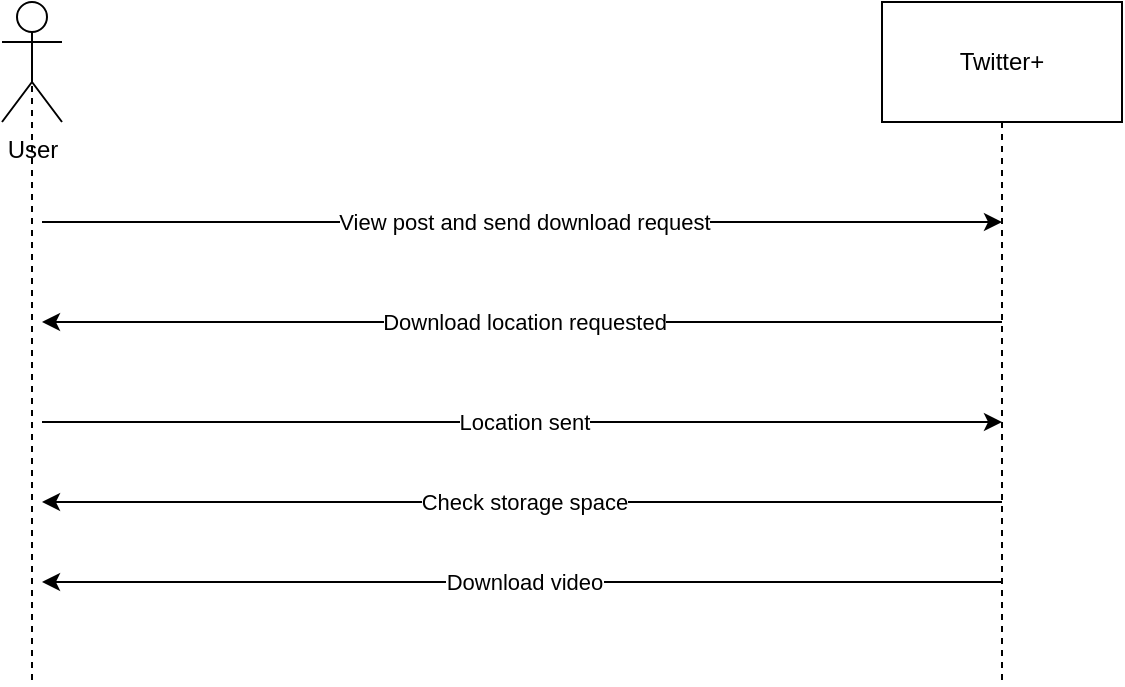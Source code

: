 <mxfile version="22.1.4" type="google" pages="6">
  <diagram name="Download Videos" id="Gq8xkCAkM3e5P2QnkDjX">
    <mxGraphModel grid="1" page="1" gridSize="10" guides="1" tooltips="1" connect="1" arrows="1" fold="1" pageScale="1" pageWidth="850" pageHeight="1100" math="0" shadow="0">
      <root>
        <mxCell id="0" />
        <mxCell id="1" parent="0" />
        <mxCell id="tdyhBh7N-e65IhIa8cVf-4" style="edgeStyle=orthogonalEdgeStyle;rounded=0;orthogonalLoop=1;jettySize=auto;html=1;exitX=0.5;exitY=0.5;exitDx=0;exitDy=0;exitPerimeter=0;dashed=1;endArrow=none;endFill=0;" edge="1" parent="1" source="tdyhBh7N-e65IhIa8cVf-1">
          <mxGeometry relative="1" as="geometry">
            <mxPoint x="135" y="650" as="targetPoint" />
          </mxGeometry>
        </mxCell>
        <mxCell id="tdyhBh7N-e65IhIa8cVf-1" value="User" style="shape=umlActor;verticalLabelPosition=bottom;verticalAlign=top;html=1;outlineConnect=0;" vertex="1" parent="1">
          <mxGeometry x="120" y="310" width="30" height="60" as="geometry" />
        </mxCell>
        <mxCell id="tdyhBh7N-e65IhIa8cVf-5" style="edgeStyle=orthogonalEdgeStyle;rounded=0;orthogonalLoop=1;jettySize=auto;html=1;exitX=0.5;exitY=1;exitDx=0;exitDy=0;dashed=1;endArrow=none;endFill=0;" edge="1" parent="1" source="tdyhBh7N-e65IhIa8cVf-3">
          <mxGeometry relative="1" as="geometry">
            <mxPoint x="620" y="650" as="targetPoint" />
          </mxGeometry>
        </mxCell>
        <mxCell id="tdyhBh7N-e65IhIa8cVf-3" value="Twitter+" style="rounded=0;whiteSpace=wrap;html=1;" vertex="1" parent="1">
          <mxGeometry x="560" y="310" width="120" height="60" as="geometry" />
        </mxCell>
        <mxCell id="tdyhBh7N-e65IhIa8cVf-6" value="" style="endArrow=classic;html=1;rounded=0;endFill=1;" edge="1" parent="1">
          <mxGeometry width="50" height="50" relative="1" as="geometry">
            <mxPoint x="140" y="420" as="sourcePoint" />
            <mxPoint x="620" y="420" as="targetPoint" />
          </mxGeometry>
        </mxCell>
        <mxCell id="tdyhBh7N-e65IhIa8cVf-8" value="View post and send download request" style="edgeLabel;html=1;align=center;verticalAlign=middle;resizable=0;points=[];" connectable="0" vertex="1" parent="tdyhBh7N-e65IhIa8cVf-6">
          <mxGeometry x="0.002" relative="1" as="geometry">
            <mxPoint as="offset" />
          </mxGeometry>
        </mxCell>
        <mxCell id="tdyhBh7N-e65IhIa8cVf-9" value="" style="endArrow=none;html=1;rounded=0;endFill=0;startArrow=classic;startFill=1;" edge="1" parent="1">
          <mxGeometry width="50" height="50" relative="1" as="geometry">
            <mxPoint x="140" y="470" as="sourcePoint" />
            <mxPoint x="620" y="470" as="targetPoint" />
          </mxGeometry>
        </mxCell>
        <mxCell id="tdyhBh7N-e65IhIa8cVf-10" value="Download location requested" style="edgeLabel;html=1;align=center;verticalAlign=middle;resizable=0;points=[];" connectable="0" vertex="1" parent="tdyhBh7N-e65IhIa8cVf-9">
          <mxGeometry x="0.002" relative="1" as="geometry">
            <mxPoint as="offset" />
          </mxGeometry>
        </mxCell>
        <mxCell id="tdyhBh7N-e65IhIa8cVf-11" value="" style="endArrow=classic;html=1;rounded=0;endFill=1;" edge="1" parent="1">
          <mxGeometry width="50" height="50" relative="1" as="geometry">
            <mxPoint x="140" y="520" as="sourcePoint" />
            <mxPoint x="620" y="520" as="targetPoint" />
          </mxGeometry>
        </mxCell>
        <mxCell id="tdyhBh7N-e65IhIa8cVf-12" value="Location sent" style="edgeLabel;html=1;align=center;verticalAlign=middle;resizable=0;points=[];" connectable="0" vertex="1" parent="tdyhBh7N-e65IhIa8cVf-11">
          <mxGeometry x="0.002" relative="1" as="geometry">
            <mxPoint as="offset" />
          </mxGeometry>
        </mxCell>
        <mxCell id="tdyhBh7N-e65IhIa8cVf-13" value="" style="endArrow=none;html=1;rounded=0;endFill=0;startArrow=classic;startFill=1;" edge="1" parent="1">
          <mxGeometry width="50" height="50" relative="1" as="geometry">
            <mxPoint x="140" y="560" as="sourcePoint" />
            <mxPoint x="620" y="560" as="targetPoint" />
          </mxGeometry>
        </mxCell>
        <mxCell id="tdyhBh7N-e65IhIa8cVf-14" value="Check storage space" style="edgeLabel;html=1;align=center;verticalAlign=middle;resizable=0;points=[];" connectable="0" vertex="1" parent="tdyhBh7N-e65IhIa8cVf-13">
          <mxGeometry x="0.002" relative="1" as="geometry">
            <mxPoint as="offset" />
          </mxGeometry>
        </mxCell>
        <mxCell id="tdyhBh7N-e65IhIa8cVf-17" value="" style="endArrow=none;html=1;rounded=0;endFill=0;startArrow=classic;startFill=1;" edge="1" parent="1">
          <mxGeometry width="50" height="50" relative="1" as="geometry">
            <mxPoint x="140" y="600" as="sourcePoint" />
            <mxPoint x="620" y="600" as="targetPoint" />
          </mxGeometry>
        </mxCell>
        <mxCell id="tdyhBh7N-e65IhIa8cVf-18" value="Download video" style="edgeLabel;html=1;align=center;verticalAlign=middle;resizable=0;points=[];" connectable="0" vertex="1" parent="tdyhBh7N-e65IhIa8cVf-17">
          <mxGeometry x="0.002" relative="1" as="geometry">
            <mxPoint as="offset" />
          </mxGeometry>
        </mxCell>
      </root>
    </mxGraphModel>
  </diagram>
  <diagram id="24CE7Ab8gwlL9sffx7JT" name="Post Tweet">
    <mxGraphModel grid="1" page="1" gridSize="10" guides="1" tooltips="1" connect="1" arrows="1" fold="1" pageScale="1" pageWidth="850" pageHeight="1100" math="0" shadow="0">
      <root>
        <mxCell id="0" />
        <mxCell id="1" parent="0" />
        <mxCell id="6vGV45o3yZPKJ9y4wPBN-1" style="edgeStyle=orthogonalEdgeStyle;rounded=0;orthogonalLoop=1;jettySize=auto;html=1;exitX=0.5;exitY=0.5;exitDx=0;exitDy=0;exitPerimeter=0;dashed=1;endArrow=none;endFill=0;" edge="1" parent="1" source="6vGV45o3yZPKJ9y4wPBN-2">
          <mxGeometry relative="1" as="geometry">
            <mxPoint x="175" y="420" as="targetPoint" />
          </mxGeometry>
        </mxCell>
        <mxCell id="6vGV45o3yZPKJ9y4wPBN-2" value="User" style="shape=umlActor;verticalLabelPosition=bottom;verticalAlign=top;html=1;outlineConnect=0;" vertex="1" parent="1">
          <mxGeometry x="160" y="80" width="30" height="60" as="geometry" />
        </mxCell>
        <mxCell id="6vGV45o3yZPKJ9y4wPBN-3" style="edgeStyle=orthogonalEdgeStyle;rounded=0;orthogonalLoop=1;jettySize=auto;html=1;exitX=0.5;exitY=1;exitDx=0;exitDy=0;dashed=1;endArrow=none;endFill=0;" edge="1" parent="1" source="6vGV45o3yZPKJ9y4wPBN-4">
          <mxGeometry relative="1" as="geometry">
            <mxPoint x="660" y="420" as="targetPoint" />
          </mxGeometry>
        </mxCell>
        <mxCell id="6vGV45o3yZPKJ9y4wPBN-4" value="Twitter+" style="rounded=0;whiteSpace=wrap;html=1;" vertex="1" parent="1">
          <mxGeometry x="600" y="80" width="120" height="60" as="geometry" />
        </mxCell>
        <mxCell id="6vGV45o3yZPKJ9y4wPBN-5" value="" style="endArrow=classic;html=1;rounded=0;endFill=1;" edge="1" parent="1">
          <mxGeometry width="50" height="50" relative="1" as="geometry">
            <mxPoint x="180" y="190" as="sourcePoint" />
            <mxPoint x="660" y="190" as="targetPoint" />
          </mxGeometry>
        </mxCell>
        <mxCell id="6vGV45o3yZPKJ9y4wPBN-6" value="Request to post tweet" style="edgeLabel;html=1;align=center;verticalAlign=middle;resizable=0;points=[];" connectable="0" vertex="1" parent="6vGV45o3yZPKJ9y4wPBN-5">
          <mxGeometry x="0.002" relative="1" as="geometry">
            <mxPoint as="offset" />
          </mxGeometry>
        </mxCell>
        <mxCell id="6vGV45o3yZPKJ9y4wPBN-7" value="" style="endArrow=none;html=1;rounded=0;endFill=0;startArrow=classic;startFill=1;" edge="1" parent="1">
          <mxGeometry width="50" height="50" relative="1" as="geometry">
            <mxPoint x="180" y="240" as="sourcePoint" />
            <mxPoint x="660" y="240" as="targetPoint" />
          </mxGeometry>
        </mxCell>
        <mxCell id="6vGV45o3yZPKJ9y4wPBN-8" value="Tweet prompt given" style="edgeLabel;html=1;align=center;verticalAlign=middle;resizable=0;points=[];" connectable="0" vertex="1" parent="6vGV45o3yZPKJ9y4wPBN-7">
          <mxGeometry x="0.002" relative="1" as="geometry">
            <mxPoint as="offset" />
          </mxGeometry>
        </mxCell>
        <mxCell id="6vGV45o3yZPKJ9y4wPBN-9" value="" style="endArrow=classic;html=1;rounded=0;endFill=1;" edge="1" parent="1">
          <mxGeometry width="50" height="50" relative="1" as="geometry">
            <mxPoint x="180" y="290" as="sourcePoint" />
            <mxPoint x="660" y="290" as="targetPoint" />
          </mxGeometry>
        </mxCell>
        <mxCell id="6vGV45o3yZPKJ9y4wPBN-10" value="Compose and send tweet" style="edgeLabel;html=1;align=center;verticalAlign=middle;resizable=0;points=[];" connectable="0" vertex="1" parent="6vGV45o3yZPKJ9y4wPBN-9">
          <mxGeometry x="0.002" relative="1" as="geometry">
            <mxPoint as="offset" />
          </mxGeometry>
        </mxCell>
        <mxCell id="6vGV45o3yZPKJ9y4wPBN-11" value="" style="endArrow=none;html=1;rounded=0;endFill=0;startArrow=classic;startFill=1;" edge="1" parent="1">
          <mxGeometry width="50" height="50" relative="1" as="geometry">
            <mxPoint x="180" y="330" as="sourcePoint" />
            <mxPoint x="660" y="330" as="targetPoint" />
          </mxGeometry>
        </mxCell>
        <mxCell id="6vGV45o3yZPKJ9y4wPBN-12" value="Confirm Tweet" style="edgeLabel;html=1;align=center;verticalAlign=middle;resizable=0;points=[];" connectable="0" vertex="1" parent="6vGV45o3yZPKJ9y4wPBN-11">
          <mxGeometry x="0.002" relative="1" as="geometry">
            <mxPoint as="offset" />
          </mxGeometry>
        </mxCell>
        <mxCell id="6vGV45o3yZPKJ9y4wPBN-13" value="" style="endArrow=classic;html=1;rounded=0;endFill=1;startArrow=none;startFill=0;" edge="1" parent="1">
          <mxGeometry width="50" height="50" relative="1" as="geometry">
            <mxPoint x="180" y="370" as="sourcePoint" />
            <mxPoint x="660" y="370" as="targetPoint" />
          </mxGeometry>
        </mxCell>
        <mxCell id="6vGV45o3yZPKJ9y4wPBN-14" value="Post tweet" style="edgeLabel;html=1;align=center;verticalAlign=middle;resizable=0;points=[];" connectable="0" vertex="1" parent="6vGV45o3yZPKJ9y4wPBN-13">
          <mxGeometry x="0.002" relative="1" as="geometry">
            <mxPoint as="offset" />
          </mxGeometry>
        </mxCell>
        <mxCell id="WlOLwBIQIV19OdVoBTl7-1" value="" style="endArrow=none;html=1;rounded=0;endFill=0;startArrow=classic;startFill=1;" edge="1" parent="1">
          <mxGeometry width="50" height="50" relative="1" as="geometry">
            <mxPoint x="180" y="410" as="sourcePoint" />
            <mxPoint x="660" y="410" as="targetPoint" />
          </mxGeometry>
        </mxCell>
        <mxCell id="WlOLwBIQIV19OdVoBTl7-2" value="Post tweet" style="edgeLabel;html=1;align=center;verticalAlign=middle;resizable=0;points=[];" connectable="0" vertex="1" parent="WlOLwBIQIV19OdVoBTl7-1">
          <mxGeometry x="0.002" relative="1" as="geometry">
            <mxPoint as="offset" />
          </mxGeometry>
        </mxCell>
      </root>
    </mxGraphModel>
  </diagram>
  <diagram id="xHCCd2b-HfRw9Af1KHv-" name="Customize Profile">
    <mxGraphModel grid="1" page="1" gridSize="10" guides="1" tooltips="1" connect="1" arrows="1" fold="1" pageScale="1" pageWidth="850" pageHeight="1100" math="0" shadow="0">
      <root>
        <mxCell id="0" />
        <mxCell id="1" parent="0" />
        <mxCell id="qEd8-SaeQ9VnYkBRTNgL-1" style="edgeStyle=orthogonalEdgeStyle;rounded=0;orthogonalLoop=1;jettySize=auto;html=1;exitX=0.5;exitY=0.5;exitDx=0;exitDy=0;exitPerimeter=0;dashed=1;endArrow=none;endFill=0;" edge="1" parent="1" source="qEd8-SaeQ9VnYkBRTNgL-2">
          <mxGeometry relative="1" as="geometry">
            <mxPoint x="175" y="440" as="targetPoint" />
          </mxGeometry>
        </mxCell>
        <mxCell id="qEd8-SaeQ9VnYkBRTNgL-2" value="User" style="shape=umlActor;verticalLabelPosition=bottom;verticalAlign=top;html=1;outlineConnect=0;" vertex="1" parent="1">
          <mxGeometry x="160" y="80" width="30" height="60" as="geometry" />
        </mxCell>
        <mxCell id="qEd8-SaeQ9VnYkBRTNgL-3" style="edgeStyle=orthogonalEdgeStyle;rounded=0;orthogonalLoop=1;jettySize=auto;html=1;exitX=0.5;exitY=1;exitDx=0;exitDy=0;dashed=1;endArrow=none;endFill=0;" edge="1" parent="1" source="qEd8-SaeQ9VnYkBRTNgL-4">
          <mxGeometry relative="1" as="geometry">
            <mxPoint x="660" y="440" as="targetPoint" />
          </mxGeometry>
        </mxCell>
        <mxCell id="qEd8-SaeQ9VnYkBRTNgL-4" value="Twitter+" style="rounded=0;whiteSpace=wrap;html=1;" vertex="1" parent="1">
          <mxGeometry x="600" y="80" width="120" height="60" as="geometry" />
        </mxCell>
        <mxCell id="qEd8-SaeQ9VnYkBRTNgL-5" value="" style="endArrow=classic;html=1;rounded=0;endFill=1;" edge="1" parent="1">
          <mxGeometry width="50" height="50" relative="1" as="geometry">
            <mxPoint x="180" y="190" as="sourcePoint" />
            <mxPoint x="660" y="190" as="targetPoint" />
          </mxGeometry>
        </mxCell>
        <mxCell id="qEd8-SaeQ9VnYkBRTNgL-6" value="Request to customize profile" style="edgeLabel;html=1;align=center;verticalAlign=middle;resizable=0;points=[];" connectable="0" vertex="1" parent="qEd8-SaeQ9VnYkBRTNgL-5">
          <mxGeometry x="0.002" relative="1" as="geometry">
            <mxPoint as="offset" />
          </mxGeometry>
        </mxCell>
        <mxCell id="qEd8-SaeQ9VnYkBRTNgL-7" value="" style="endArrow=none;html=1;rounded=0;endFill=0;startArrow=classic;startFill=1;" edge="1" parent="1">
          <mxGeometry width="50" height="50" relative="1" as="geometry">
            <mxPoint x="180" y="240" as="sourcePoint" />
            <mxPoint x="660" y="240" as="targetPoint" />
          </mxGeometry>
        </mxCell>
        <mxCell id="qEd8-SaeQ9VnYkBRTNgL-8" value="Profile editing enabled" style="edgeLabel;html=1;align=center;verticalAlign=middle;resizable=0;points=[];" connectable="0" vertex="1" parent="qEd8-SaeQ9VnYkBRTNgL-7">
          <mxGeometry x="0.002" relative="1" as="geometry">
            <mxPoint as="offset" />
          </mxGeometry>
        </mxCell>
        <mxCell id="qEd8-SaeQ9VnYkBRTNgL-9" value="" style="endArrow=classic;html=1;rounded=0;endFill=1;" edge="1" parent="1">
          <mxGeometry width="50" height="50" relative="1" as="geometry">
            <mxPoint x="180" y="290" as="sourcePoint" />
            <mxPoint x="660" y="290" as="targetPoint" />
          </mxGeometry>
        </mxCell>
        <mxCell id="qEd8-SaeQ9VnYkBRTNgL-10" value="Edit profile, save changes" style="edgeLabel;html=1;align=center;verticalAlign=middle;resizable=0;points=[];" connectable="0" vertex="1" parent="qEd8-SaeQ9VnYkBRTNgL-9">
          <mxGeometry x="0.002" relative="1" as="geometry">
            <mxPoint as="offset" />
          </mxGeometry>
        </mxCell>
        <mxCell id="qEd8-SaeQ9VnYkBRTNgL-11" value="" style="endArrow=none;html=1;rounded=0;endFill=0;startArrow=classic;startFill=1;" edge="1" parent="1">
          <mxGeometry width="50" height="50" relative="1" as="geometry">
            <mxPoint x="180" y="330" as="sourcePoint" />
            <mxPoint x="660" y="330" as="targetPoint" />
          </mxGeometry>
        </mxCell>
        <mxCell id="qEd8-SaeQ9VnYkBRTNgL-12" value="Confirm changes made" style="edgeLabel;html=1;align=center;verticalAlign=middle;resizable=0;points=[];" connectable="0" vertex="1" parent="qEd8-SaeQ9VnYkBRTNgL-11">
          <mxGeometry x="0.002" relative="1" as="geometry">
            <mxPoint as="offset" />
          </mxGeometry>
        </mxCell>
        <mxCell id="qEd8-SaeQ9VnYkBRTNgL-13" value="" style="endArrow=classic;html=1;rounded=0;endFill=1;startArrow=none;startFill=0;" edge="1" parent="1">
          <mxGeometry width="50" height="50" relative="1" as="geometry">
            <mxPoint x="180" y="370" as="sourcePoint" />
            <mxPoint x="660" y="370" as="targetPoint" />
          </mxGeometry>
        </mxCell>
        <mxCell id="qEd8-SaeQ9VnYkBRTNgL-14" value="Changes confirmed" style="edgeLabel;html=1;align=center;verticalAlign=middle;resizable=0;points=[];" connectable="0" vertex="1" parent="qEd8-SaeQ9VnYkBRTNgL-13">
          <mxGeometry x="0.002" relative="1" as="geometry">
            <mxPoint as="offset" />
          </mxGeometry>
        </mxCell>
        <mxCell id="qEd8-SaeQ9VnYkBRTNgL-15" value="" style="endArrow=none;html=1;rounded=0;endFill=0;startArrow=classic;startFill=1;" edge="1" parent="1">
          <mxGeometry width="50" height="50" relative="1" as="geometry">
            <mxPoint x="180" y="410" as="sourcePoint" />
            <mxPoint x="660" y="410" as="targetPoint" />
          </mxGeometry>
        </mxCell>
        <mxCell id="qEd8-SaeQ9VnYkBRTNgL-16" value="Profile customized" style="edgeLabel;html=1;align=center;verticalAlign=middle;resizable=0;points=[];" connectable="0" vertex="1" parent="qEd8-SaeQ9VnYkBRTNgL-15">
          <mxGeometry x="0.002" relative="1" as="geometry">
            <mxPoint as="offset" />
          </mxGeometry>
        </mxCell>
      </root>
    </mxGraphModel>
  </diagram>
  <diagram id="ZvAeSN4MEPKmK1Kb8fd9" name="Content Communities">
    <mxGraphModel grid="1" page="1" gridSize="10" guides="1" tooltips="1" connect="1" arrows="1" fold="1" pageScale="1" pageWidth="850" pageHeight="1100" math="0" shadow="0">
      <root>
        <mxCell id="0" />
        <mxCell id="1" parent="0" />
        <mxCell id="kkkDsS_mMHdjdJZBPirY-1" style="edgeStyle=orthogonalEdgeStyle;rounded=0;orthogonalLoop=1;jettySize=auto;html=1;exitX=0.5;exitY=0.5;exitDx=0;exitDy=0;exitPerimeter=0;dashed=1;endArrow=none;endFill=0;" edge="1" parent="1" source="kkkDsS_mMHdjdJZBPirY-2">
          <mxGeometry relative="1" as="geometry">
            <mxPoint x="80" y="440" as="targetPoint" />
          </mxGeometry>
        </mxCell>
        <mxCell id="kkkDsS_mMHdjdJZBPirY-2" value="User" style="shape=umlActor;verticalLabelPosition=bottom;verticalAlign=top;html=1;outlineConnect=0;" vertex="1" parent="1">
          <mxGeometry x="65" y="70" width="30" height="60" as="geometry" />
        </mxCell>
        <mxCell id="kkkDsS_mMHdjdJZBPirY-3" style="edgeStyle=orthogonalEdgeStyle;rounded=0;orthogonalLoop=1;jettySize=auto;html=1;exitX=0.5;exitY=1;exitDx=0;exitDy=0;dashed=1;endArrow=none;endFill=0;" edge="1" parent="1" source="kkkDsS_mMHdjdJZBPirY-4">
          <mxGeometry relative="1" as="geometry">
            <mxPoint x="420" y="440" as="targetPoint" />
          </mxGeometry>
        </mxCell>
        <mxCell id="kkkDsS_mMHdjdJZBPirY-4" value="Twitter+" style="rounded=0;whiteSpace=wrap;html=1;" vertex="1" parent="1">
          <mxGeometry x="361" y="70" width="119" height="60" as="geometry" />
        </mxCell>
        <mxCell id="-4vC6gqg2zH4Z3dn2l0x-1" style="edgeStyle=orthogonalEdgeStyle;rounded=0;orthogonalLoop=1;jettySize=auto;html=1;exitX=0.5;exitY=0.5;exitDx=0;exitDy=0;exitPerimeter=0;dashed=1;endArrow=none;endFill=0;" edge="1" parent="1" source="-4vC6gqg2zH4Z3dn2l0x-2">
          <mxGeometry relative="1" as="geometry">
            <mxPoint x="790" y="440" as="targetPoint" />
          </mxGeometry>
        </mxCell>
        <mxCell id="-4vC6gqg2zH4Z3dn2l0x-2" value="Creator" style="shape=umlActor;verticalLabelPosition=bottom;verticalAlign=top;html=1;outlineConnect=0;" vertex="1" parent="1">
          <mxGeometry x="775" y="70" width="30" height="60" as="geometry" />
        </mxCell>
        <mxCell id="-4vC6gqg2zH4Z3dn2l0x-4" value="" style="endArrow=classic;html=1;rounded=0;" edge="1" parent="1">
          <mxGeometry width="50" height="50" relative="1" as="geometry">
            <mxPoint x="790" y="170" as="sourcePoint" />
            <mxPoint x="420" y="170" as="targetPoint" />
          </mxGeometry>
        </mxCell>
        <mxCell id="-4vC6gqg2zH4Z3dn2l0x-5" value="Create community with name, description, other info" style="edgeLabel;html=1;align=center;verticalAlign=middle;resizable=0;points=[];" connectable="0" vertex="1" parent="-4vC6gqg2zH4Z3dn2l0x-4">
          <mxGeometry x="0.009" relative="1" as="geometry">
            <mxPoint as="offset" />
          </mxGeometry>
        </mxCell>
        <mxCell id="-4vC6gqg2zH4Z3dn2l0x-6" value="" style="endArrow=classic;startArrow=classic;html=1;rounded=0;" edge="1" parent="1">
          <mxGeometry width="50" height="50" relative="1" as="geometry">
            <mxPoint x="80" y="220" as="sourcePoint" />
            <mxPoint x="790" y="220" as="targetPoint" />
          </mxGeometry>
        </mxCell>
        <mxCell id="-4vC6gqg2zH4Z3dn2l0x-7" value="Community created, privacy preferences determine publicity" style="edgeLabel;html=1;align=center;verticalAlign=middle;resizable=0;points=[];" connectable="0" vertex="1" parent="-4vC6gqg2zH4Z3dn2l0x-6">
          <mxGeometry x="-0.042" y="1" relative="1" as="geometry">
            <mxPoint as="offset" />
          </mxGeometry>
        </mxCell>
        <mxCell id="-4vC6gqg2zH4Z3dn2l0x-8" value="" style="endArrow=classic;html=1;rounded=0;" edge="1" parent="1">
          <mxGeometry width="50" height="50" relative="1" as="geometry">
            <mxPoint x="80" y="250" as="sourcePoint" />
            <mxPoint x="420" y="250" as="targetPoint" />
          </mxGeometry>
        </mxCell>
        <mxCell id="-4vC6gqg2zH4Z3dn2l0x-9" value="User joins community" style="edgeLabel;html=1;align=center;verticalAlign=middle;resizable=0;points=[];" connectable="0" vertex="1" parent="-4vC6gqg2zH4Z3dn2l0x-8">
          <mxGeometry x="0.0" y="-1" relative="1" as="geometry">
            <mxPoint as="offset" />
          </mxGeometry>
        </mxCell>
        <mxCell id="-4vC6gqg2zH4Z3dn2l0x-10" value="" style="endArrow=classic;html=1;rounded=0;" edge="1" parent="1">
          <mxGeometry width="50" height="50" relative="1" as="geometry">
            <mxPoint x="420" y="280" as="sourcePoint" />
            <mxPoint x="80" y="280" as="targetPoint" />
          </mxGeometry>
        </mxCell>
        <mxCell id="-4vC6gqg2zH4Z3dn2l0x-11" value="Community feed" style="edgeLabel;html=1;align=center;verticalAlign=middle;resizable=0;points=[];" connectable="0" vertex="1" parent="-4vC6gqg2zH4Z3dn2l0x-10">
          <mxGeometry x="-0.0" y="-1" relative="1" as="geometry">
            <mxPoint as="offset" />
          </mxGeometry>
        </mxCell>
        <mxCell id="-4vC6gqg2zH4Z3dn2l0x-12" value="" style="endArrow=classic;html=1;rounded=0;" edge="1" parent="1">
          <mxGeometry width="50" height="50" relative="1" as="geometry">
            <mxPoint x="420" y="280" as="sourcePoint" />
            <mxPoint x="790" y="280" as="targetPoint" />
          </mxGeometry>
        </mxCell>
        <mxCell id="-4vC6gqg2zH4Z3dn2l0x-13" value="Member logged" style="edgeLabel;html=1;align=center;verticalAlign=middle;resizable=0;points=[];" connectable="0" vertex="1" parent="-4vC6gqg2zH4Z3dn2l0x-12">
          <mxGeometry x="0.0" y="-1" relative="1" as="geometry">
            <mxPoint as="offset" />
          </mxGeometry>
        </mxCell>
        <mxCell id="-4vC6gqg2zH4Z3dn2l0x-14" value="" style="endArrow=classic;html=1;rounded=0;" edge="1" parent="1">
          <mxGeometry width="50" height="50" relative="1" as="geometry">
            <mxPoint x="80" y="310" as="sourcePoint" />
            <mxPoint x="420" y="310" as="targetPoint" />
          </mxGeometry>
        </mxCell>
        <mxCell id="-4vC6gqg2zH4Z3dn2l0x-15" value="Post" style="edgeLabel;html=1;align=center;verticalAlign=middle;resizable=0;points=[];" connectable="0" vertex="1" parent="-4vC6gqg2zH4Z3dn2l0x-14">
          <mxGeometry x="-0.012" y="-1" relative="1" as="geometry">
            <mxPoint as="offset" />
          </mxGeometry>
        </mxCell>
        <mxCell id="-4vC6gqg2zH4Z3dn2l0x-16" value="" style="endArrow=classic;html=1;rounded=0;" edge="1" parent="1">
          <mxGeometry width="50" height="50" relative="1" as="geometry">
            <mxPoint x="420" y="340" as="sourcePoint" />
            <mxPoint x="80" y="340" as="targetPoint" />
          </mxGeometry>
        </mxCell>
        <mxCell id="-4vC6gqg2zH4Z3dn2l0x-17" value="Verified, then posted to community feed" style="edgeLabel;html=1;align=center;verticalAlign=middle;resizable=0;points=[];" connectable="0" vertex="1" parent="-4vC6gqg2zH4Z3dn2l0x-16">
          <mxGeometry x="-0.0" y="1" relative="1" as="geometry">
            <mxPoint as="offset" />
          </mxGeometry>
        </mxCell>
        <mxCell id="-4vC6gqg2zH4Z3dn2l0x-18" value="" style="endArrow=classic;html=1;rounded=0;" edge="1" parent="1">
          <mxGeometry width="50" height="50" relative="1" as="geometry">
            <mxPoint x="790" y="370" as="sourcePoint" />
            <mxPoint x="420" y="370" as="targetPoint" />
          </mxGeometry>
        </mxCell>
        <mxCell id="-4vC6gqg2zH4Z3dn2l0x-19" value="Moderation check, action if necessary" style="edgeLabel;html=1;align=center;verticalAlign=middle;resizable=0;points=[];" connectable="0" vertex="1" parent="-4vC6gqg2zH4Z3dn2l0x-18">
          <mxGeometry x="0.003" y="-1" relative="1" as="geometry">
            <mxPoint as="offset" />
          </mxGeometry>
        </mxCell>
      </root>
    </mxGraphModel>
  </diagram>
  <diagram id="HA9u4LErS4GWl7hELEc7" name="Live-Stream">
    <mxGraphModel grid="1" page="1" gridSize="10" guides="1" tooltips="1" connect="1" arrows="1" fold="1" pageScale="1" pageWidth="850" pageHeight="1100" math="0" shadow="0">
      <root>
        <mxCell id="0" />
        <mxCell id="1" parent="0" />
        <mxCell id="fNbQH3GoXflnfAFEyUII-1" style="edgeStyle=orthogonalEdgeStyle;rounded=0;orthogonalLoop=1;jettySize=auto;html=1;exitX=0.5;exitY=0.5;exitDx=0;exitDy=0;exitPerimeter=0;dashed=1;endArrow=none;endFill=0;" edge="1" parent="1" source="fNbQH3GoXflnfAFEyUII-2">
          <mxGeometry relative="1" as="geometry">
            <mxPoint x="60" y="510" as="targetPoint" />
          </mxGeometry>
        </mxCell>
        <mxCell id="fNbQH3GoXflnfAFEyUII-2" value="User" style="shape=umlActor;verticalLabelPosition=bottom;verticalAlign=top;html=1;outlineConnect=0;" vertex="1" parent="1">
          <mxGeometry x="45" y="60" width="30" height="60" as="geometry" />
        </mxCell>
        <mxCell id="fNbQH3GoXflnfAFEyUII-3" style="edgeStyle=orthogonalEdgeStyle;rounded=0;orthogonalLoop=1;jettySize=auto;html=1;exitX=0.5;exitY=1;exitDx=0;exitDy=0;dashed=1;endArrow=none;endFill=0;" edge="1" parent="1" source="fNbQH3GoXflnfAFEyUII-4">
          <mxGeometry relative="1" as="geometry">
            <mxPoint x="400" y="510" as="targetPoint" />
          </mxGeometry>
        </mxCell>
        <mxCell id="fNbQH3GoXflnfAFEyUII-4" value="Twitter+" style="rounded=0;whiteSpace=wrap;html=1;" vertex="1" parent="1">
          <mxGeometry x="340" y="60" width="120" height="60" as="geometry" />
        </mxCell>
        <mxCell id="HuFjYhEZVj5z80xYUgrF-3" style="edgeStyle=orthogonalEdgeStyle;rounded=0;orthogonalLoop=1;jettySize=auto;html=1;exitX=0.5;exitY=0.5;exitDx=0;exitDy=0;exitPerimeter=0;dashed=1;endArrow=none;endFill=0;" edge="1" parent="1" source="HuFjYhEZVj5z80xYUgrF-4">
          <mxGeometry relative="1" as="geometry">
            <mxPoint x="780" y="510" as="targetPoint" />
          </mxGeometry>
        </mxCell>
        <mxCell id="HuFjYhEZVj5z80xYUgrF-4" value="Creator" style="shape=umlActor;verticalLabelPosition=bottom;verticalAlign=top;html=1;outlineConnect=0;" vertex="1" parent="1">
          <mxGeometry x="765" y="60" width="30" height="60" as="geometry" />
        </mxCell>
        <mxCell id="HuFjYhEZVj5z80xYUgrF-5" value="" style="endArrow=classic;html=1;rounded=0;" edge="1" parent="1">
          <mxGeometry width="50" height="50" relative="1" as="geometry">
            <mxPoint x="780" y="150" as="sourcePoint" />
            <mxPoint x="400" y="150" as="targetPoint" />
          </mxGeometry>
        </mxCell>
        <mxCell id="HuFjYhEZVj5z80xYUgrF-6" value="Submit video source" style="edgeLabel;html=1;align=center;verticalAlign=middle;resizable=0;points=[];" connectable="0" vertex="1" parent="HuFjYhEZVj5z80xYUgrF-5">
          <mxGeometry x="0.014" relative="1" as="geometry">
            <mxPoint as="offset" />
          </mxGeometry>
        </mxCell>
        <mxCell id="HuFjYhEZVj5z80xYUgrF-7" value="" style="endArrow=classic;html=1;rounded=0;" edge="1" parent="1">
          <mxGeometry width="50" height="50" relative="1" as="geometry">
            <mxPoint x="400" y="180" as="sourcePoint" />
            <mxPoint x="780" y="180" as="targetPoint" />
          </mxGeometry>
        </mxCell>
        <mxCell id="HuFjYhEZVj5z80xYUgrF-8" value="Video encoded, request to start stream" style="edgeLabel;html=1;align=center;verticalAlign=middle;resizable=0;points=[];" connectable="0" vertex="1" parent="HuFjYhEZVj5z80xYUgrF-7">
          <mxGeometry x="-0.006" relative="1" as="geometry">
            <mxPoint as="offset" />
          </mxGeometry>
        </mxCell>
        <mxCell id="HuFjYhEZVj5z80xYUgrF-10" value="" style="endArrow=classic;html=1;rounded=0;" edge="1" parent="1">
          <mxGeometry width="50" height="50" relative="1" as="geometry">
            <mxPoint x="780" y="210" as="sourcePoint" />
            <mxPoint x="400" y="210" as="targetPoint" />
          </mxGeometry>
        </mxCell>
        <mxCell id="HuFjYhEZVj5z80xYUgrF-11" value="Stream starts" style="edgeLabel;html=1;align=center;verticalAlign=middle;resizable=0;points=[];" connectable="0" vertex="1" parent="HuFjYhEZVj5z80xYUgrF-10">
          <mxGeometry x="0.014" relative="1" as="geometry">
            <mxPoint as="offset" />
          </mxGeometry>
        </mxCell>
        <mxCell id="HuFjYhEZVj5z80xYUgrF-12" value="" style="endArrow=classic;html=1;rounded=0;" edge="1" parent="1">
          <mxGeometry width="50" height="50" relative="1" as="geometry">
            <mxPoint x="400" y="210" as="sourcePoint" />
            <mxPoint x="60" y="210" as="targetPoint" />
          </mxGeometry>
        </mxCell>
        <mxCell id="HuFjYhEZVj5z80xYUgrF-13" value="Publicity based on creator privacy preferences" style="edgeLabel;html=1;align=center;verticalAlign=middle;resizable=0;points=[];" connectable="0" vertex="1" parent="HuFjYhEZVj5z80xYUgrF-12">
          <mxGeometry x="0.014" relative="1" as="geometry">
            <mxPoint as="offset" />
          </mxGeometry>
        </mxCell>
        <mxCell id="-bny4_afmnImKoilClrK-1" value="" style="endArrow=classic;html=1;rounded=0;" edge="1" parent="1">
          <mxGeometry width="50" height="50" relative="1" as="geometry">
            <mxPoint x="60" y="240" as="sourcePoint" />
            <mxPoint x="400" y="240" as="targetPoint" />
          </mxGeometry>
        </mxCell>
        <mxCell id="-bny4_afmnImKoilClrK-2" value="User joins live-stream" style="edgeLabel;html=1;align=center;verticalAlign=middle;resizable=0;points=[];" connectable="0" vertex="1" parent="-bny4_afmnImKoilClrK-1">
          <mxGeometry x="0.002" y="1" relative="1" as="geometry">
            <mxPoint as="offset" />
          </mxGeometry>
        </mxCell>
        <mxCell id="-bny4_afmnImKoilClrK-3" value="" style="endArrow=classic;html=1;rounded=0;" edge="1" parent="1">
          <mxGeometry width="50" height="50" relative="1" as="geometry">
            <mxPoint x="400" y="260" as="sourcePoint" />
            <mxPoint x="780" y="260" as="targetPoint" />
          </mxGeometry>
        </mxCell>
        <mxCell id="-bny4_afmnImKoilClrK-4" value="User logged" style="edgeLabel;html=1;align=center;verticalAlign=middle;resizable=0;points=[];" connectable="0" vertex="1" parent="-bny4_afmnImKoilClrK-3">
          <mxGeometry x="-0.006" y="-1" relative="1" as="geometry">
            <mxPoint as="offset" />
          </mxGeometry>
        </mxCell>
        <mxCell id="-bny4_afmnImKoilClrK-5" value="" style="endArrow=classic;html=1;rounded=0;" edge="1" parent="1">
          <mxGeometry width="50" height="50" relative="1" as="geometry">
            <mxPoint x="60" y="290" as="sourcePoint" />
            <mxPoint x="400" y="290" as="targetPoint" />
          </mxGeometry>
        </mxCell>
        <mxCell id="-bny4_afmnImKoilClrK-6" value="Interactions made, chat, reactions, etc." style="edgeLabel;html=1;align=center;verticalAlign=middle;resizable=0;points=[];" connectable="0" vertex="1" parent="-bny4_afmnImKoilClrK-5">
          <mxGeometry x="0.005" relative="1" as="geometry">
            <mxPoint as="offset" />
          </mxGeometry>
        </mxCell>
        <mxCell id="-bny4_afmnImKoilClrK-11" value="" style="endArrow=classic;html=1;rounded=0;" edge="1" parent="1">
          <mxGeometry width="50" height="50" relative="1" as="geometry">
            <mxPoint x="780" y="350" as="sourcePoint" />
            <mxPoint x="400" y="350" as="targetPoint" />
          </mxGeometry>
        </mxCell>
        <mxCell id="-bny4_afmnImKoilClrK-12" value="Moderation check, action if necessary" style="edgeLabel;html=1;align=center;verticalAlign=middle;resizable=0;points=[];" connectable="0" vertex="1" parent="-bny4_afmnImKoilClrK-11">
          <mxGeometry x="0.014" relative="1" as="geometry">
            <mxPoint as="offset" />
          </mxGeometry>
        </mxCell>
        <mxCell id="-bny4_afmnImKoilClrK-15" value="" style="endArrow=classic;html=1;rounded=0;" edge="1" parent="1">
          <mxGeometry width="50" height="50" relative="1" as="geometry">
            <mxPoint x="780" y="290" as="sourcePoint" />
            <mxPoint x="400" y="290" as="targetPoint" />
          </mxGeometry>
        </mxCell>
        <mxCell id="-bny4_afmnImKoilClrK-16" value="Interactions made, chat, reactions, etc." style="edgeLabel;html=1;align=center;verticalAlign=middle;resizable=0;points=[];" connectable="0" vertex="1" parent="-bny4_afmnImKoilClrK-15">
          <mxGeometry x="0.014" relative="1" as="geometry">
            <mxPoint as="offset" />
          </mxGeometry>
        </mxCell>
        <mxCell id="-bny4_afmnImKoilClrK-17" value="" style="endArrow=classic;html=1;rounded=0;" edge="1" parent="1">
          <mxGeometry width="50" height="50" relative="1" as="geometry">
            <mxPoint x="400" y="320" as="sourcePoint" />
            <mxPoint x="780" y="320" as="targetPoint" />
          </mxGeometry>
        </mxCell>
        <mxCell id="-bny4_afmnImKoilClrK-18" value="Interaction posted" style="edgeLabel;html=1;align=center;verticalAlign=middle;resizable=0;points=[];" connectable="0" vertex="1" parent="-bny4_afmnImKoilClrK-17">
          <mxGeometry x="-0.006" y="-1" relative="1" as="geometry">
            <mxPoint as="offset" />
          </mxGeometry>
        </mxCell>
        <mxCell id="-bny4_afmnImKoilClrK-19" value="" style="endArrow=classic;html=1;rounded=0;" edge="1" parent="1">
          <mxGeometry width="50" height="50" relative="1" as="geometry">
            <mxPoint x="400" y="320" as="sourcePoint" />
            <mxPoint x="60" y="320" as="targetPoint" />
          </mxGeometry>
        </mxCell>
        <mxCell id="-bny4_afmnImKoilClrK-20" value="Interaction posted" style="edgeLabel;html=1;align=center;verticalAlign=middle;resizable=0;points=[];" connectable="0" vertex="1" parent="-bny4_afmnImKoilClrK-19">
          <mxGeometry x="0.014" relative="1" as="geometry">
            <mxPoint as="offset" />
          </mxGeometry>
        </mxCell>
        <mxCell id="-bny4_afmnImKoilClrK-21" value="" style="endArrow=classic;html=1;rounded=0;" edge="1" parent="1">
          <mxGeometry width="50" height="50" relative="1" as="geometry">
            <mxPoint x="780" y="380" as="sourcePoint" />
            <mxPoint x="400" y="380" as="targetPoint" />
          </mxGeometry>
        </mxCell>
        <mxCell id="-bny4_afmnImKoilClrK-22" value="Creator ends stream" style="edgeLabel;html=1;align=center;verticalAlign=middle;resizable=0;points=[];" connectable="0" vertex="1" parent="-bny4_afmnImKoilClrK-21">
          <mxGeometry x="0.014" relative="1" as="geometry">
            <mxPoint as="offset" />
          </mxGeometry>
        </mxCell>
        <mxCell id="-bny4_afmnImKoilClrK-23" value="" style="endArrow=classic;html=1;rounded=0;" edge="1" parent="1">
          <mxGeometry width="50" height="50" relative="1" as="geometry">
            <mxPoint x="400" y="410" as="sourcePoint" />
            <mxPoint x="60" y="410" as="targetPoint" />
          </mxGeometry>
        </mxCell>
        <mxCell id="-bny4_afmnImKoilClrK-24" value="Twitter clears users" style="edgeLabel;html=1;align=center;verticalAlign=middle;resizable=0;points=[];" connectable="0" vertex="1" parent="-bny4_afmnImKoilClrK-23">
          <mxGeometry x="0.001" y="-1" relative="1" as="geometry">
            <mxPoint as="offset" />
          </mxGeometry>
        </mxCell>
        <mxCell id="-bny4_afmnImKoilClrK-26" value="" style="endArrow=classic;html=1;rounded=0;" edge="1" parent="1">
          <mxGeometry width="50" height="50" relative="1" as="geometry">
            <mxPoint x="400" y="450" as="sourcePoint" />
            <mxPoint x="60" y="450" as="targetPoint" />
          </mxGeometry>
        </mxCell>
        <mxCell id="-bny4_afmnImKoilClrK-27" value="Stream saved to creator account" style="edgeLabel;html=1;align=center;verticalAlign=middle;resizable=0;points=[];" connectable="0" vertex="1" parent="-bny4_afmnImKoilClrK-26">
          <mxGeometry x="0.001" y="-1" relative="1" as="geometry">
            <mxPoint as="offset" />
          </mxGeometry>
        </mxCell>
        <mxCell id="-bny4_afmnImKoilClrK-30" value="" style="endArrow=classic;html=1;rounded=0;" edge="1" parent="1">
          <mxGeometry width="50" height="50" relative="1" as="geometry">
            <mxPoint x="400" y="450" as="sourcePoint" />
            <mxPoint x="780" y="450" as="targetPoint" />
          </mxGeometry>
        </mxCell>
        <mxCell id="-bny4_afmnImKoilClrK-31" value="Stream saved to creator account" style="edgeLabel;html=1;align=center;verticalAlign=middle;resizable=0;points=[];" connectable="0" vertex="1" parent="-bny4_afmnImKoilClrK-30">
          <mxGeometry x="-0.006" y="-1" relative="1" as="geometry">
            <mxPoint as="offset" />
          </mxGeometry>
        </mxCell>
      </root>
    </mxGraphModel>
  </diagram>
  <diagram id="iLk08WbF4On3ckcFOZKW" name="Customize Feed">
    <mxGraphModel grid="1" page="1" gridSize="10" guides="1" tooltips="1" connect="1" arrows="1" fold="1" pageScale="1" pageWidth="850" pageHeight="1100" math="0" shadow="0">
      <root>
        <mxCell id="0" />
        <mxCell id="1" parent="0" />
        <mxCell id="ucJhwTQsGDtFh3omqu9I-1" style="edgeStyle=orthogonalEdgeStyle;rounded=0;orthogonalLoop=1;jettySize=auto;html=1;exitX=0.5;exitY=0.5;exitDx=0;exitDy=0;exitPerimeter=0;dashed=1;endArrow=none;endFill=0;" edge="1" parent="1" source="ucJhwTQsGDtFh3omqu9I-2">
          <mxGeometry relative="1" as="geometry">
            <mxPoint x="40" y="460" as="targetPoint" />
          </mxGeometry>
        </mxCell>
        <mxCell id="ucJhwTQsGDtFh3omqu9I-2" value="User" style="shape=umlActor;verticalLabelPosition=bottom;verticalAlign=top;html=1;outlineConnect=0;" vertex="1" parent="1">
          <mxGeometry x="25" y="80" width="30" height="60" as="geometry" />
        </mxCell>
        <mxCell id="ucJhwTQsGDtFh3omqu9I-3" style="edgeStyle=orthogonalEdgeStyle;rounded=0;orthogonalLoop=1;jettySize=auto;html=1;exitX=0.5;exitY=1;exitDx=0;exitDy=0;dashed=1;endArrow=none;endFill=0;" edge="1" parent="1" source="ucJhwTQsGDtFh3omqu9I-4">
          <mxGeometry relative="1" as="geometry">
            <mxPoint x="660" y="460" as="targetPoint" />
          </mxGeometry>
        </mxCell>
        <mxCell id="ucJhwTQsGDtFh3omqu9I-4" value="Twitter+" style="rounded=0;whiteSpace=wrap;html=1;" vertex="1" parent="1">
          <mxGeometry x="600" y="80" width="120" height="60" as="geometry" />
        </mxCell>
        <mxCell id="ucJhwTQsGDtFh3omqu9I-5" value="" style="endArrow=classic;html=1;rounded=0;endFill=1;" edge="1" parent="1">
          <mxGeometry width="50" height="50" relative="1" as="geometry">
            <mxPoint x="40" y="190" as="sourcePoint" />
            <mxPoint x="660" y="190" as="targetPoint" />
          </mxGeometry>
        </mxCell>
        <mxCell id="ucJhwTQsGDtFh3omqu9I-6" value="Request to customize feed" style="edgeLabel;html=1;align=center;verticalAlign=middle;resizable=0;points=[];" connectable="0" vertex="1" parent="ucJhwTQsGDtFh3omqu9I-5">
          <mxGeometry x="0.002" relative="1" as="geometry">
            <mxPoint as="offset" />
          </mxGeometry>
        </mxCell>
        <mxCell id="ucJhwTQsGDtFh3omqu9I-7" value="" style="endArrow=none;html=1;rounded=0;endFill=0;startArrow=classic;startFill=1;" edge="1" parent="1">
          <mxGeometry width="50" height="50" relative="1" as="geometry">
            <mxPoint x="40" y="240" as="sourcePoint" />
            <mxPoint x="660" y="240" as="targetPoint" />
          </mxGeometry>
        </mxCell>
        <mxCell id="ucJhwTQsGDtFh3omqu9I-8" value="Filters prompted to select from" style="edgeLabel;html=1;align=center;verticalAlign=middle;resizable=0;points=[];" connectable="0" vertex="1" parent="ucJhwTQsGDtFh3omqu9I-7">
          <mxGeometry x="0.002" relative="1" as="geometry">
            <mxPoint as="offset" />
          </mxGeometry>
        </mxCell>
        <mxCell id="ucJhwTQsGDtFh3omqu9I-9" value="" style="endArrow=classic;html=1;rounded=0;endFill=1;" edge="1" parent="1">
          <mxGeometry width="50" height="50" relative="1" as="geometry">
            <mxPoint x="40" y="290" as="sourcePoint" />
            <mxPoint x="660" y="290" as="targetPoint" />
          </mxGeometry>
        </mxCell>
        <mxCell id="ucJhwTQsGDtFh3omqu9I-10" value="Filters selected, mature content, tags, followers only, etc." style="edgeLabel;html=1;align=center;verticalAlign=middle;resizable=0;points=[];" connectable="0" vertex="1" parent="ucJhwTQsGDtFh3omqu9I-9">
          <mxGeometry x="0.002" relative="1" as="geometry">
            <mxPoint as="offset" />
          </mxGeometry>
        </mxCell>
        <mxCell id="S6kq-2httuT9QZvZWX3V-1" value="" style="endArrow=none;html=1;rounded=0;endFill=0;startArrow=classic;startFill=1;" edge="1" parent="1">
          <mxGeometry width="50" height="50" relative="1" as="geometry">
            <mxPoint x="40" y="330" as="sourcePoint" />
            <mxPoint x="660" y="330" as="targetPoint" />
          </mxGeometry>
        </mxCell>
        <mxCell id="S6kq-2httuT9QZvZWX3V-2" value="Filter change confirmation" style="edgeLabel;html=1;align=center;verticalAlign=middle;resizable=0;points=[];" connectable="0" vertex="1" parent="S6kq-2httuT9QZvZWX3V-1">
          <mxGeometry x="0.002" relative="1" as="geometry">
            <mxPoint as="offset" />
          </mxGeometry>
        </mxCell>
        <mxCell id="S6kq-2httuT9QZvZWX3V-3" value="" style="endArrow=classic;html=1;rounded=0;endFill=1;" edge="1" parent="1">
          <mxGeometry width="50" height="50" relative="1" as="geometry">
            <mxPoint x="40" y="370" as="sourcePoint" />
            <mxPoint x="660" y="370" as="targetPoint" />
          </mxGeometry>
        </mxCell>
        <mxCell id="S6kq-2httuT9QZvZWX3V-4" value="Filter changes confirmed" style="edgeLabel;html=1;align=center;verticalAlign=middle;resizable=0;points=[];" connectable="0" vertex="1" parent="S6kq-2httuT9QZvZWX3V-3">
          <mxGeometry x="0.002" relative="1" as="geometry">
            <mxPoint as="offset" />
          </mxGeometry>
        </mxCell>
        <mxCell id="OGcsBVg9er7aOvpckxu6-1" value="" style="endArrow=none;html=1;rounded=0;endFill=0;startArrow=classic;startFill=1;" edge="1" parent="1">
          <mxGeometry width="50" height="50" relative="1" as="geometry">
            <mxPoint x="40" y="410" as="sourcePoint" />
            <mxPoint x="660" y="410" as="targetPoint" />
          </mxGeometry>
        </mxCell>
        <mxCell id="OGcsBVg9er7aOvpckxu6-2" value="Feed updated with recommendations based on confirmed filters" style="edgeLabel;html=1;align=center;verticalAlign=middle;resizable=0;points=[];" connectable="0" vertex="1" parent="OGcsBVg9er7aOvpckxu6-1">
          <mxGeometry x="0.002" relative="1" as="geometry">
            <mxPoint as="offset" />
          </mxGeometry>
        </mxCell>
      </root>
    </mxGraphModel>
  </diagram>
</mxfile>
